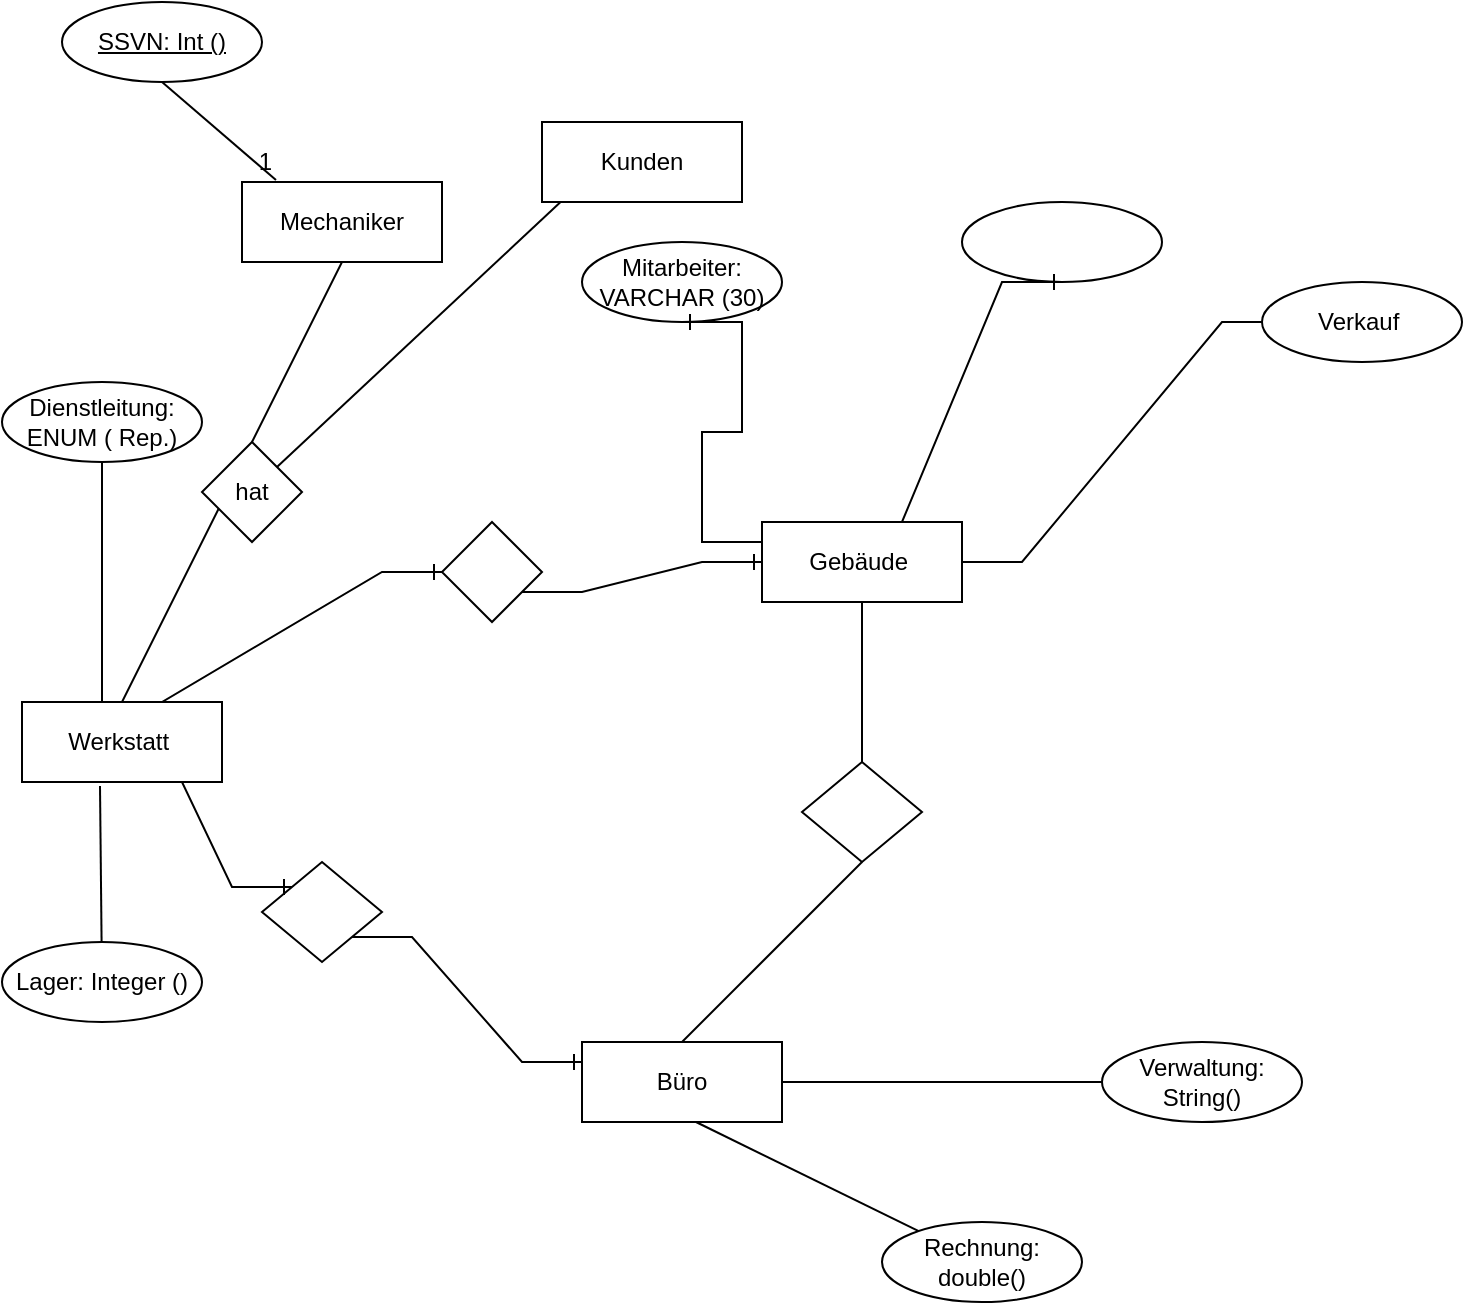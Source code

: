 <mxfile version="22.0.8" type="github">
  <diagram id="R2lEEEUBdFMjLlhIrx00" name="Page-1">
    <mxGraphModel dx="639" dy="647" grid="1" gridSize="10" guides="1" tooltips="1" connect="1" arrows="1" fold="1" page="1" pageScale="1" pageWidth="850" pageHeight="1100" math="0" shadow="0" extFonts="Permanent Marker^https://fonts.googleapis.com/css?family=Permanent+Marker">
      <root>
        <mxCell id="0" />
        <mxCell id="1" parent="0" />
        <mxCell id="2cnXxDh6B2zNEW4Uu-Ul-1" value="Gebäude&amp;nbsp;" style="whiteSpace=wrap;html=1;align=center;" vertex="1" parent="1">
          <mxGeometry x="390" y="270" width="100" height="40" as="geometry" />
        </mxCell>
        <mxCell id="2cnXxDh6B2zNEW4Uu-Ul-2" value="Werkstatt&amp;nbsp;" style="whiteSpace=wrap;html=1;align=center;" vertex="1" parent="1">
          <mxGeometry x="20" y="360" width="100" height="40" as="geometry" />
        </mxCell>
        <mxCell id="2cnXxDh6B2zNEW4Uu-Ul-3" value="" style="edgeStyle=entityRelationEdgeStyle;fontSize=12;html=1;endArrow=ERone;endFill=1;rounded=0;" edge="1" parent="1">
          <mxGeometry width="100" height="100" relative="1" as="geometry">
            <mxPoint x="490" y="290" as="sourcePoint" />
            <mxPoint x="650" y="170" as="targetPoint" />
            <Array as="points">
              <mxPoint x="540" y="240" />
            </Array>
          </mxGeometry>
        </mxCell>
        <mxCell id="2cnXxDh6B2zNEW4Uu-Ul-4" value="Verkauf&amp;nbsp;" style="ellipse;whiteSpace=wrap;html=1;align=center;" vertex="1" parent="1">
          <mxGeometry x="640" y="150" width="100" height="40" as="geometry" />
        </mxCell>
        <mxCell id="2cnXxDh6B2zNEW4Uu-Ul-5" value="" style="ellipse;whiteSpace=wrap;html=1;align=center;" vertex="1" parent="1">
          <mxGeometry x="490" y="110" width="100" height="40" as="geometry" />
        </mxCell>
        <mxCell id="2cnXxDh6B2zNEW4Uu-Ul-6" value="" style="edgeStyle=entityRelationEdgeStyle;fontSize=12;html=1;endArrow=ERone;endFill=1;rounded=0;entryX=0.5;entryY=1;entryDx=0;entryDy=0;" edge="1" parent="1" target="2cnXxDh6B2zNEW4Uu-Ul-5">
          <mxGeometry width="100" height="100" relative="1" as="geometry">
            <mxPoint x="430" y="270" as="sourcePoint" />
            <mxPoint x="590" y="150" as="targetPoint" />
            <Array as="points">
              <mxPoint x="480" y="220" />
            </Array>
          </mxGeometry>
        </mxCell>
        <mxCell id="2cnXxDh6B2zNEW4Uu-Ul-8" value="Mitarbeiter: VARCHAR (30)" style="ellipse;whiteSpace=wrap;html=1;align=center;" vertex="1" parent="1">
          <mxGeometry x="300" y="130" width="100" height="40" as="geometry" />
        </mxCell>
        <mxCell id="2cnXxDh6B2zNEW4Uu-Ul-10" value="" style="edgeStyle=entityRelationEdgeStyle;fontSize=12;html=1;endArrow=ERone;endFill=1;rounded=0;entryX=0.5;entryY=1;entryDx=0;entryDy=0;exitX=0;exitY=0.25;exitDx=0;exitDy=0;" edge="1" parent="1" source="2cnXxDh6B2zNEW4Uu-Ul-1" target="2cnXxDh6B2zNEW4Uu-Ul-8">
          <mxGeometry width="100" height="100" relative="1" as="geometry">
            <mxPoint x="450" y="360" as="sourcePoint" />
            <mxPoint x="550" y="260" as="targetPoint" />
            <Array as="points">
              <mxPoint x="300" y="220" />
            </Array>
          </mxGeometry>
        </mxCell>
        <mxCell id="2cnXxDh6B2zNEW4Uu-Ul-11" value="Verwaltung: String()" style="ellipse;whiteSpace=wrap;html=1;align=center;" vertex="1" parent="1">
          <mxGeometry x="560" y="530" width="100" height="40" as="geometry" />
        </mxCell>
        <mxCell id="2cnXxDh6B2zNEW4Uu-Ul-12" value="Büro" style="whiteSpace=wrap;html=1;align=center;" vertex="1" parent="1">
          <mxGeometry x="300" y="530" width="100" height="40" as="geometry" />
        </mxCell>
        <mxCell id="2cnXxDh6B2zNEW4Uu-Ul-13" value="" style="shape=rhombus;perimeter=rhombusPerimeter;whiteSpace=wrap;html=1;align=center;" vertex="1" parent="1">
          <mxGeometry x="140" y="440" width="60" height="50" as="geometry" />
        </mxCell>
        <mxCell id="2cnXxDh6B2zNEW4Uu-Ul-14" value="" style="shape=rhombus;perimeter=rhombusPerimeter;whiteSpace=wrap;html=1;align=center;" vertex="1" parent="1">
          <mxGeometry x="230" y="270" width="50" height="50" as="geometry" />
        </mxCell>
        <mxCell id="2cnXxDh6B2zNEW4Uu-Ul-15" value="" style="edgeStyle=entityRelationEdgeStyle;fontSize=12;html=1;endArrow=ERone;endFill=1;rounded=0;entryX=0;entryY=0.25;entryDx=0;entryDy=0;exitX=1;exitY=1;exitDx=0;exitDy=0;" edge="1" parent="1" source="2cnXxDh6B2zNEW4Uu-Ul-13" target="2cnXxDh6B2zNEW4Uu-Ul-12">
          <mxGeometry width="100" height="100" relative="1" as="geometry">
            <mxPoint x="180" y="550" as="sourcePoint" />
            <mxPoint x="280" y="450" as="targetPoint" />
            <Array as="points">
              <mxPoint x="120" y="600" />
            </Array>
          </mxGeometry>
        </mxCell>
        <mxCell id="2cnXxDh6B2zNEW4Uu-Ul-16" value="" style="edgeStyle=entityRelationEdgeStyle;fontSize=12;html=1;endArrow=ERone;endFill=1;rounded=0;entryX=0;entryY=0;entryDx=0;entryDy=0;exitX=0.5;exitY=1;exitDx=0;exitDy=0;" edge="1" parent="1" source="2cnXxDh6B2zNEW4Uu-Ul-2" target="2cnXxDh6B2zNEW4Uu-Ul-13">
          <mxGeometry width="100" height="100" relative="1" as="geometry">
            <mxPoint x="40" y="500" as="sourcePoint" />
            <mxPoint x="140" y="400" as="targetPoint" />
          </mxGeometry>
        </mxCell>
        <mxCell id="2cnXxDh6B2zNEW4Uu-Ul-17" value="" style="edgeStyle=entityRelationEdgeStyle;fontSize=12;html=1;endArrow=ERone;endFill=1;rounded=0;entryX=0;entryY=0.5;entryDx=0;entryDy=0;" edge="1" parent="1" target="2cnXxDh6B2zNEW4Uu-Ul-14">
          <mxGeometry width="100" height="100" relative="1" as="geometry">
            <mxPoint x="60" y="360" as="sourcePoint" />
            <mxPoint x="160" y="250" as="targetPoint" />
          </mxGeometry>
        </mxCell>
        <mxCell id="2cnXxDh6B2zNEW4Uu-Ul-18" value="" style="edgeStyle=entityRelationEdgeStyle;fontSize=12;html=1;endArrow=ERone;endFill=1;rounded=0;entryX=0;entryY=0.5;entryDx=0;entryDy=0;exitX=0.94;exitY=0.7;exitDx=0;exitDy=0;exitPerimeter=0;" edge="1" parent="1" target="2cnXxDh6B2zNEW4Uu-Ul-1">
          <mxGeometry width="100" height="100" relative="1" as="geometry">
            <mxPoint x="270" y="305" as="sourcePoint" />
            <mxPoint x="383" y="295" as="targetPoint" />
            <Array as="points">
              <mxPoint x="270" y="305" />
            </Array>
          </mxGeometry>
        </mxCell>
        <mxCell id="2cnXxDh6B2zNEW4Uu-Ul-19" value="" style="endArrow=none;html=1;rounded=0;exitX=0.39;exitY=1.05;exitDx=0;exitDy=0;exitPerimeter=0;" edge="1" parent="1" source="2cnXxDh6B2zNEW4Uu-Ul-2" target="2cnXxDh6B2zNEW4Uu-Ul-20">
          <mxGeometry relative="1" as="geometry">
            <mxPoint x="30" y="420" as="sourcePoint" />
            <mxPoint x="60" y="500" as="targetPoint" />
          </mxGeometry>
        </mxCell>
        <mxCell id="2cnXxDh6B2zNEW4Uu-Ul-20" value="Lager: Integer ()" style="ellipse;whiteSpace=wrap;html=1;align=center;" vertex="1" parent="1">
          <mxGeometry x="10" y="480" width="100" height="40" as="geometry" />
        </mxCell>
        <mxCell id="2cnXxDh6B2zNEW4Uu-Ul-21" value="Dienstleitung: ENUM ( Rep.)" style="ellipse;whiteSpace=wrap;html=1;align=center;" vertex="1" parent="1">
          <mxGeometry x="10" y="200" width="100" height="40" as="geometry" />
        </mxCell>
        <mxCell id="2cnXxDh6B2zNEW4Uu-Ul-22" value="" style="endArrow=none;html=1;rounded=0;exitX=0.5;exitY=1;exitDx=0;exitDy=0;" edge="1" parent="1" source="2cnXxDh6B2zNEW4Uu-Ul-21">
          <mxGeometry relative="1" as="geometry">
            <mxPoint x="30" y="420" as="sourcePoint" />
            <mxPoint x="60" y="360" as="targetPoint" />
          </mxGeometry>
        </mxCell>
        <mxCell id="2cnXxDh6B2zNEW4Uu-Ul-23" value="" style="shape=rhombus;perimeter=rhombusPerimeter;whiteSpace=wrap;html=1;align=center;" vertex="1" parent="1">
          <mxGeometry x="410" y="390" width="60" height="50" as="geometry" />
        </mxCell>
        <mxCell id="2cnXxDh6B2zNEW4Uu-Ul-24" value="" style="endArrow=none;html=1;rounded=0;exitX=0.5;exitY=1;exitDx=0;exitDy=0;" edge="1" parent="1" source="2cnXxDh6B2zNEW4Uu-Ul-1" target="2cnXxDh6B2zNEW4Uu-Ul-23">
          <mxGeometry relative="1" as="geometry">
            <mxPoint x="210" y="420" as="sourcePoint" />
            <mxPoint x="370" y="420" as="targetPoint" />
          </mxGeometry>
        </mxCell>
        <mxCell id="2cnXxDh6B2zNEW4Uu-Ul-25" value="" style="endArrow=none;html=1;rounded=0;exitX=0.5;exitY=0;exitDx=0;exitDy=0;entryX=0.5;entryY=1;entryDx=0;entryDy=0;" edge="1" parent="1" source="2cnXxDh6B2zNEW4Uu-Ul-12" target="2cnXxDh6B2zNEW4Uu-Ul-23">
          <mxGeometry relative="1" as="geometry">
            <mxPoint x="210" y="420" as="sourcePoint" />
            <mxPoint x="370" y="420" as="targetPoint" />
          </mxGeometry>
        </mxCell>
        <mxCell id="2cnXxDh6B2zNEW4Uu-Ul-26" value="Mechaniker" style="whiteSpace=wrap;html=1;align=center;" vertex="1" parent="1">
          <mxGeometry x="130" y="100" width="100" height="40" as="geometry" />
        </mxCell>
        <mxCell id="2cnXxDh6B2zNEW4Uu-Ul-27" value="" style="endArrow=none;html=1;rounded=0;" edge="1" parent="1">
          <mxGeometry relative="1" as="geometry">
            <mxPoint x="120" y="260" as="sourcePoint" />
            <mxPoint x="70" y="360" as="targetPoint" />
          </mxGeometry>
        </mxCell>
        <mxCell id="2cnXxDh6B2zNEW4Uu-Ul-28" value="hat" style="shape=rhombus;perimeter=rhombusPerimeter;whiteSpace=wrap;html=1;align=center;" vertex="1" parent="1">
          <mxGeometry x="110" y="230" width="50" height="50" as="geometry" />
        </mxCell>
        <mxCell id="2cnXxDh6B2zNEW4Uu-Ul-29" value="" style="endArrow=none;html=1;rounded=0;entryX=0.5;entryY=0;entryDx=0;entryDy=0;" edge="1" parent="1" target="2cnXxDh6B2zNEW4Uu-Ul-28">
          <mxGeometry relative="1" as="geometry">
            <mxPoint x="180" y="140" as="sourcePoint" />
            <mxPoint x="130" y="240" as="targetPoint" />
          </mxGeometry>
        </mxCell>
        <mxCell id="2cnXxDh6B2zNEW4Uu-Ul-31" value="" style="endArrow=none;html=1;rounded=0;exitX=1;exitY=0;exitDx=0;exitDy=0;" edge="1" parent="1" source="2cnXxDh6B2zNEW4Uu-Ul-28">
          <mxGeometry relative="1" as="geometry">
            <mxPoint x="230" y="340" as="sourcePoint" />
            <mxPoint x="300" y="100" as="targetPoint" />
          </mxGeometry>
        </mxCell>
        <mxCell id="2cnXxDh6B2zNEW4Uu-Ul-32" value="Kunden" style="whiteSpace=wrap;html=1;align=center;" vertex="1" parent="1">
          <mxGeometry x="280" y="70" width="100" height="40" as="geometry" />
        </mxCell>
        <mxCell id="2cnXxDh6B2zNEW4Uu-Ul-33" value="" style="endArrow=none;html=1;rounded=0;entryX=0;entryY=0.5;entryDx=0;entryDy=0;" edge="1" parent="1" target="2cnXxDh6B2zNEW4Uu-Ul-11">
          <mxGeometry relative="1" as="geometry">
            <mxPoint x="400" y="550" as="sourcePoint" />
            <mxPoint x="550" y="549" as="targetPoint" />
          </mxGeometry>
        </mxCell>
        <mxCell id="2cnXxDh6B2zNEW4Uu-Ul-34" value="Rechnung: double()" style="ellipse;whiteSpace=wrap;html=1;align=center;" vertex="1" parent="1">
          <mxGeometry x="450" y="620" width="100" height="40" as="geometry" />
        </mxCell>
        <mxCell id="2cnXxDh6B2zNEW4Uu-Ul-35" value="" style="endArrow=none;html=1;rounded=0;exitX=0.57;exitY=1;exitDx=0;exitDy=0;exitPerimeter=0;" edge="1" parent="1" source="2cnXxDh6B2zNEW4Uu-Ul-12" target="2cnXxDh6B2zNEW4Uu-Ul-34">
          <mxGeometry relative="1" as="geometry">
            <mxPoint x="350" y="590" as="sourcePoint" />
            <mxPoint x="505" y="600" as="targetPoint" />
          </mxGeometry>
        </mxCell>
        <mxCell id="2cnXxDh6B2zNEW4Uu-Ul-36" value="SSVN: Int ()" style="ellipse;whiteSpace=wrap;html=1;align=center;fontStyle=4;" vertex="1" parent="1">
          <mxGeometry x="40" y="10" width="100" height="40" as="geometry" />
        </mxCell>
        <mxCell id="2cnXxDh6B2zNEW4Uu-Ul-38" value="" style="endArrow=none;html=1;rounded=0;exitX=0.5;exitY=1;exitDx=0;exitDy=0;entryX=0.17;entryY=-0.025;entryDx=0;entryDy=0;entryPerimeter=0;" edge="1" parent="1" source="2cnXxDh6B2zNEW4Uu-Ul-36" target="2cnXxDh6B2zNEW4Uu-Ul-26">
          <mxGeometry relative="1" as="geometry">
            <mxPoint x="110" y="90" as="sourcePoint" />
            <mxPoint x="380" y="250" as="targetPoint" />
          </mxGeometry>
        </mxCell>
        <mxCell id="2cnXxDh6B2zNEW4Uu-Ul-39" value="1" style="resizable=0;html=1;whiteSpace=wrap;align=right;verticalAlign=bottom;" connectable="0" vertex="1" parent="2cnXxDh6B2zNEW4Uu-Ul-38">
          <mxGeometry x="1" relative="1" as="geometry" />
        </mxCell>
      </root>
    </mxGraphModel>
  </diagram>
</mxfile>
